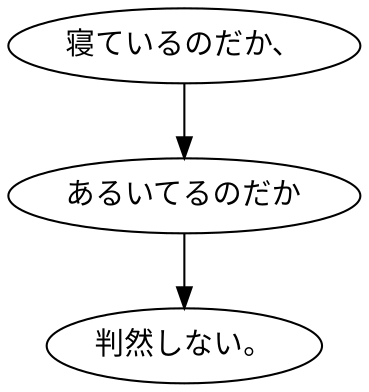 digraph graph9162 {
	node0 [label="寝ているのだか、"];
	node1 [label="あるいてるのだか"];
	node2 [label="判然しない。"];
	node0 -> node1;
	node1 -> node2;
}
